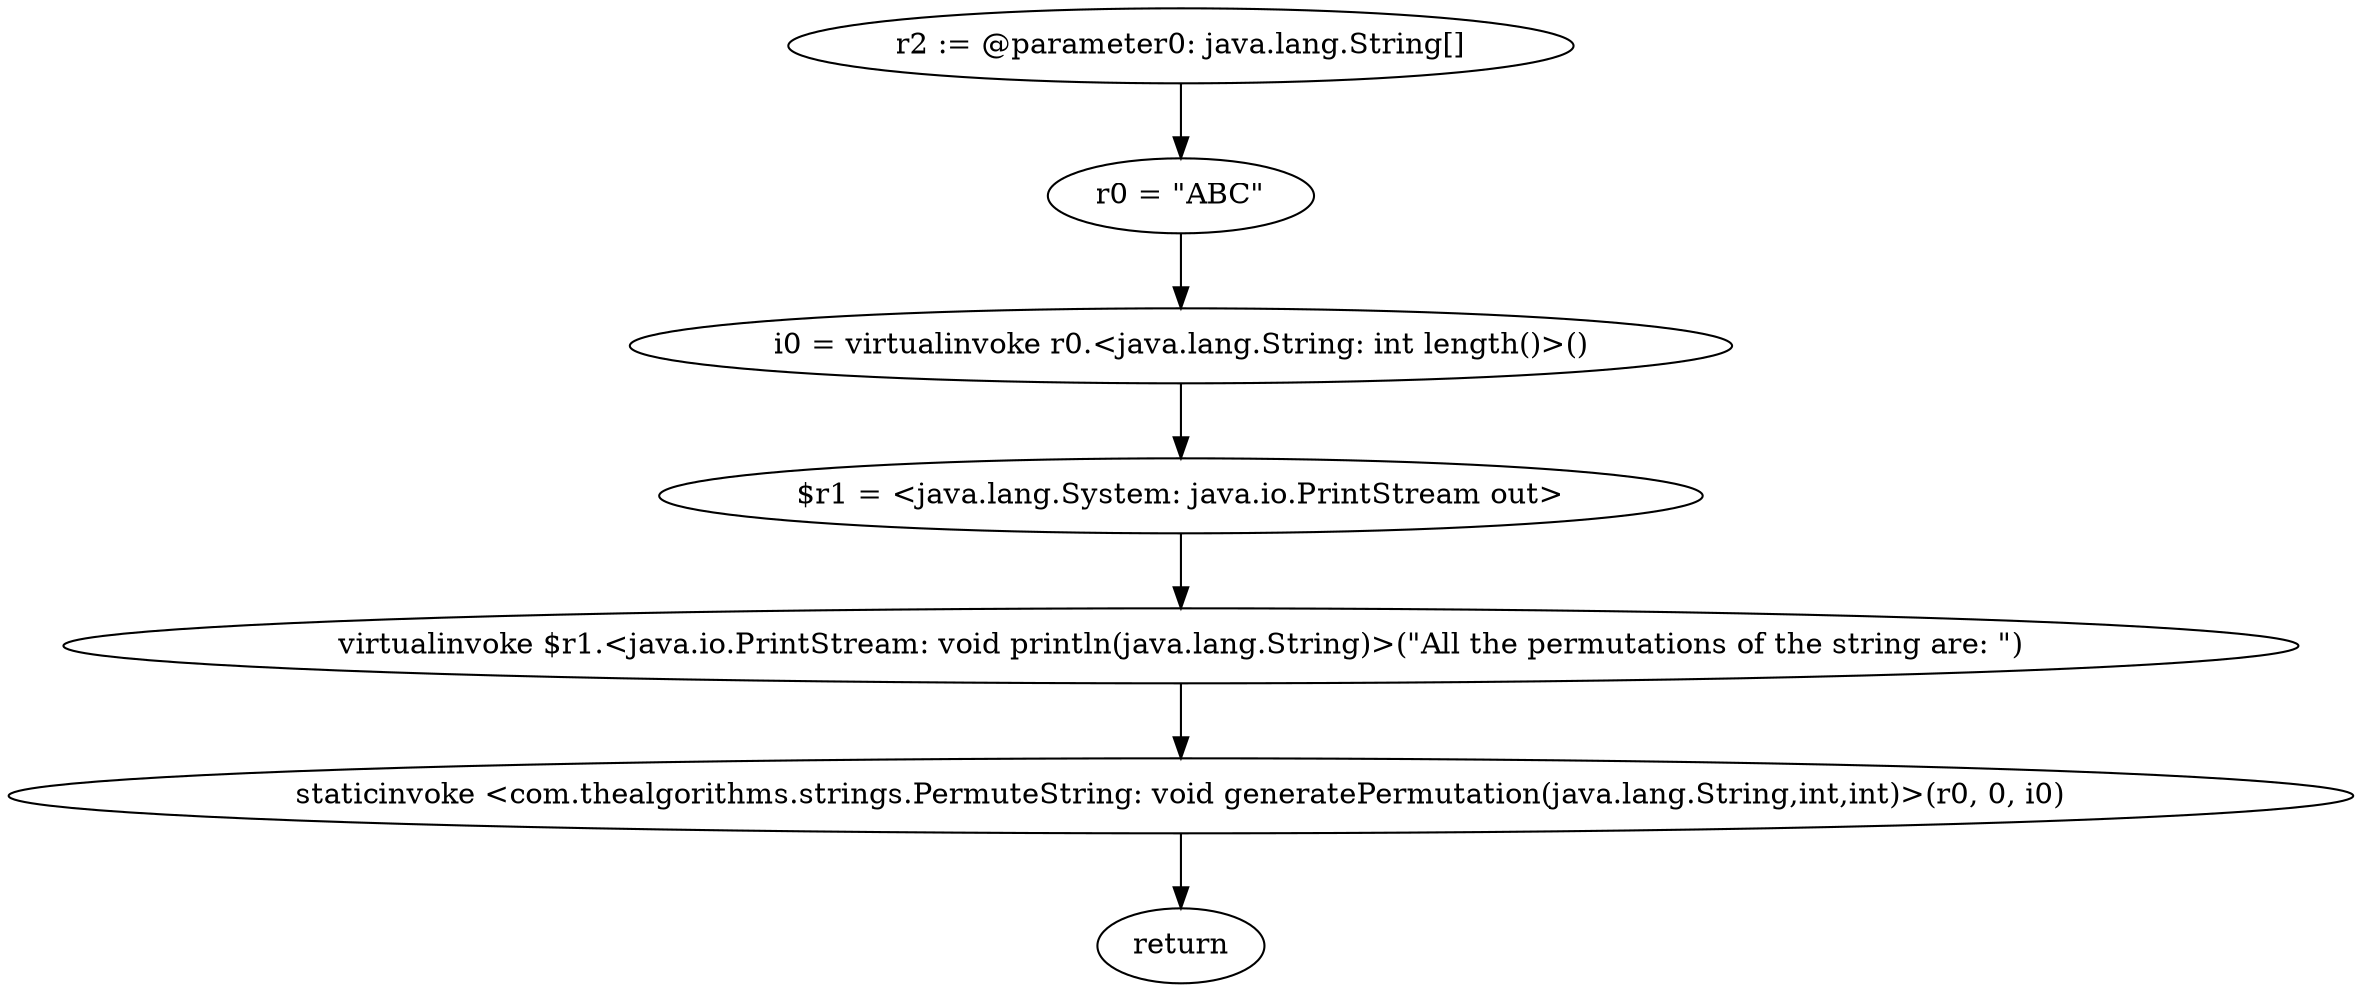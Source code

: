 digraph "unitGraph" {
    "r2 := @parameter0: java.lang.String[]"
    "r0 = \"ABC\""
    "i0 = virtualinvoke r0.<java.lang.String: int length()>()"
    "$r1 = <java.lang.System: java.io.PrintStream out>"
    "virtualinvoke $r1.<java.io.PrintStream: void println(java.lang.String)>(\"All the permutations of the string are: \")"
    "staticinvoke <com.thealgorithms.strings.PermuteString: void generatePermutation(java.lang.String,int,int)>(r0, 0, i0)"
    "return"
    "r2 := @parameter0: java.lang.String[]"->"r0 = \"ABC\"";
    "r0 = \"ABC\""->"i0 = virtualinvoke r0.<java.lang.String: int length()>()";
    "i0 = virtualinvoke r0.<java.lang.String: int length()>()"->"$r1 = <java.lang.System: java.io.PrintStream out>";
    "$r1 = <java.lang.System: java.io.PrintStream out>"->"virtualinvoke $r1.<java.io.PrintStream: void println(java.lang.String)>(\"All the permutations of the string are: \")";
    "virtualinvoke $r1.<java.io.PrintStream: void println(java.lang.String)>(\"All the permutations of the string are: \")"->"staticinvoke <com.thealgorithms.strings.PermuteString: void generatePermutation(java.lang.String,int,int)>(r0, 0, i0)";
    "staticinvoke <com.thealgorithms.strings.PermuteString: void generatePermutation(java.lang.String,int,int)>(r0, 0, i0)"->"return";
}
